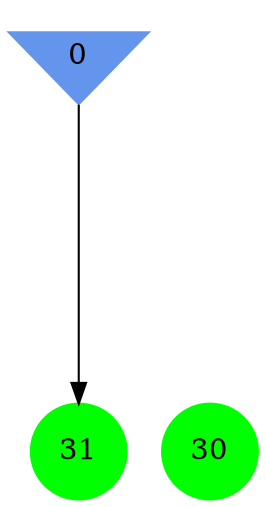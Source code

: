 digraph brain {
	ranksep=2.0;
	0 [shape=invtriangle,style=filled,color=cornflowerblue];
	30 [shape=circle,style=filled,color=green];
	31 [shape=circle,style=filled,color=green];
	0	->	31;
	{ rank=same; 0; }
	{ rank=same; }
	{ rank=same; 30; 31; }
}
